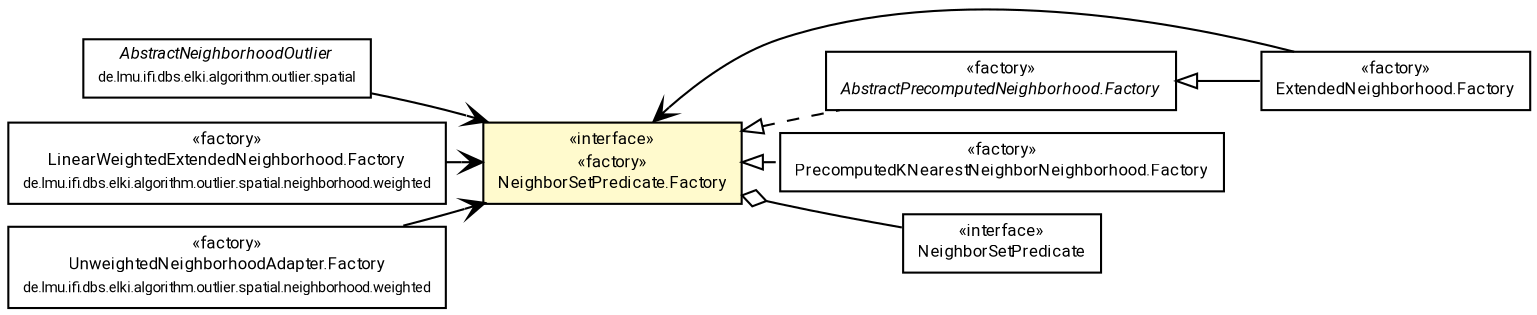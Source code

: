 #!/usr/local/bin/dot
#
# Class diagram 
# Generated by UMLGraph version R5_7_2-60-g0e99a6 (http://www.spinellis.gr/umlgraph/)
#

digraph G {
	graph [fontnames="svg"]
	edge [fontname="Roboto",fontsize=7,labelfontname="Roboto",labelfontsize=7,color="black"];
	node [fontname="Roboto",fontcolor="black",fontsize=8,shape=plaintext,margin=0,width=0,height=0];
	nodesep=0.15;
	ranksep=0.25;
	rankdir=LR;
	// de.lmu.ifi.dbs.elki.algorithm.outlier.spatial.AbstractNeighborhoodOutlier<O>
	c7320832 [label=<<table title="de.lmu.ifi.dbs.elki.algorithm.outlier.spatial.AbstractNeighborhoodOutlier" border="0" cellborder="1" cellspacing="0" cellpadding="2" href="../AbstractNeighborhoodOutlier.html" target="_parent">
		<tr><td><table border="0" cellspacing="0" cellpadding="1">
		<tr><td align="center" balign="center"> <font face="Roboto"><i>AbstractNeighborhoodOutlier</i></font> </td></tr>
		<tr><td align="center" balign="center"> <font face="Roboto" point-size="7.0">de.lmu.ifi.dbs.elki.algorithm.outlier.spatial</font> </td></tr>
		</table></td></tr>
		</table>>, URL="../AbstractNeighborhoodOutlier.html"];
	// de.lmu.ifi.dbs.elki.algorithm.outlier.spatial.neighborhood.AbstractPrecomputedNeighborhood.Factory<O>
	c7320839 [label=<<table title="de.lmu.ifi.dbs.elki.algorithm.outlier.spatial.neighborhood.AbstractPrecomputedNeighborhood.Factory" border="0" cellborder="1" cellspacing="0" cellpadding="2" href="AbstractPrecomputedNeighborhood.Factory.html" target="_parent">
		<tr><td><table border="0" cellspacing="0" cellpadding="1">
		<tr><td align="center" balign="center"> &#171;factory&#187; </td></tr>
		<tr><td align="center" balign="center"> <font face="Roboto"><i>AbstractPrecomputedNeighborhood.Factory</i></font> </td></tr>
		</table></td></tr>
		</table>>, URL="AbstractPrecomputedNeighborhood.Factory.html"];
	// de.lmu.ifi.dbs.elki.algorithm.outlier.spatial.neighborhood.PrecomputedKNearestNeighborNeighborhood.Factory<O>
	c7320841 [label=<<table title="de.lmu.ifi.dbs.elki.algorithm.outlier.spatial.neighborhood.PrecomputedKNearestNeighborNeighborhood.Factory" border="0" cellborder="1" cellspacing="0" cellpadding="2" href="PrecomputedKNearestNeighborNeighborhood.Factory.html" target="_parent">
		<tr><td><table border="0" cellspacing="0" cellpadding="1">
		<tr><td align="center" balign="center"> &#171;factory&#187; </td></tr>
		<tr><td align="center" balign="center"> <font face="Roboto">PrecomputedKNearestNeighborNeighborhood.Factory</font> </td></tr>
		</table></td></tr>
		</table>>, URL="PrecomputedKNearestNeighborNeighborhood.Factory.html"];
	// de.lmu.ifi.dbs.elki.algorithm.outlier.spatial.neighborhood.ExtendedNeighborhood.Factory<O>
	c7320844 [label=<<table title="de.lmu.ifi.dbs.elki.algorithm.outlier.spatial.neighborhood.ExtendedNeighborhood.Factory" border="0" cellborder="1" cellspacing="0" cellpadding="2" href="ExtendedNeighborhood.Factory.html" target="_parent">
		<tr><td><table border="0" cellspacing="0" cellpadding="1">
		<tr><td align="center" balign="center"> &#171;factory&#187; </td></tr>
		<tr><td align="center" balign="center"> <font face="Roboto">ExtendedNeighborhood.Factory</font> </td></tr>
		</table></td></tr>
		</table>>, URL="ExtendedNeighborhood.Factory.html"];
	// de.lmu.ifi.dbs.elki.algorithm.outlier.spatial.neighborhood.NeighborSetPredicate
	c7320846 [label=<<table title="de.lmu.ifi.dbs.elki.algorithm.outlier.spatial.neighborhood.NeighborSetPredicate" border="0" cellborder="1" cellspacing="0" cellpadding="2" href="NeighborSetPredicate.html" target="_parent">
		<tr><td><table border="0" cellspacing="0" cellpadding="1">
		<tr><td align="center" balign="center"> &#171;interface&#187; </td></tr>
		<tr><td align="center" balign="center"> <font face="Roboto">NeighborSetPredicate</font> </td></tr>
		</table></td></tr>
		</table>>, URL="NeighborSetPredicate.html"];
	// de.lmu.ifi.dbs.elki.algorithm.outlier.spatial.neighborhood.NeighborSetPredicate.Factory<O>
	c7320847 [label=<<table title="de.lmu.ifi.dbs.elki.algorithm.outlier.spatial.neighborhood.NeighborSetPredicate.Factory" border="0" cellborder="1" cellspacing="0" cellpadding="2" bgcolor="lemonChiffon" href="NeighborSetPredicate.Factory.html" target="_parent">
		<tr><td><table border="0" cellspacing="0" cellpadding="1">
		<tr><td align="center" balign="center"> &#171;interface&#187; </td></tr>
		<tr><td align="center" balign="center"> &#171;factory&#187; </td></tr>
		<tr><td align="center" balign="center"> <font face="Roboto">NeighborSetPredicate.Factory</font> </td></tr>
		</table></td></tr>
		</table>>, URL="NeighborSetPredicate.Factory.html"];
	// de.lmu.ifi.dbs.elki.algorithm.outlier.spatial.neighborhood.weighted.LinearWeightedExtendedNeighborhood.Factory<O>
	c7320852 [label=<<table title="de.lmu.ifi.dbs.elki.algorithm.outlier.spatial.neighborhood.weighted.LinearWeightedExtendedNeighborhood.Factory" border="0" cellborder="1" cellspacing="0" cellpadding="2" href="weighted/LinearWeightedExtendedNeighborhood.Factory.html" target="_parent">
		<tr><td><table border="0" cellspacing="0" cellpadding="1">
		<tr><td align="center" balign="center"> &#171;factory&#187; </td></tr>
		<tr><td align="center" balign="center"> <font face="Roboto">LinearWeightedExtendedNeighborhood.Factory</font> </td></tr>
		<tr><td align="center" balign="center"> <font face="Roboto" point-size="7.0">de.lmu.ifi.dbs.elki.algorithm.outlier.spatial.neighborhood.weighted</font> </td></tr>
		</table></td></tr>
		</table>>, URL="weighted/LinearWeightedExtendedNeighborhood.Factory.html"];
	// de.lmu.ifi.dbs.elki.algorithm.outlier.spatial.neighborhood.weighted.UnweightedNeighborhoodAdapter.Factory<O>
	c7320855 [label=<<table title="de.lmu.ifi.dbs.elki.algorithm.outlier.spatial.neighborhood.weighted.UnweightedNeighborhoodAdapter.Factory" border="0" cellborder="1" cellspacing="0" cellpadding="2" href="weighted/UnweightedNeighborhoodAdapter.Factory.html" target="_parent">
		<tr><td><table border="0" cellspacing="0" cellpadding="1">
		<tr><td align="center" balign="center"> &#171;factory&#187; </td></tr>
		<tr><td align="center" balign="center"> <font face="Roboto">UnweightedNeighborhoodAdapter.Factory</font> </td></tr>
		<tr><td align="center" balign="center"> <font face="Roboto" point-size="7.0">de.lmu.ifi.dbs.elki.algorithm.outlier.spatial.neighborhood.weighted</font> </td></tr>
		</table></td></tr>
		</table>>, URL="weighted/UnweightedNeighborhoodAdapter.Factory.html"];
	// de.lmu.ifi.dbs.elki.algorithm.outlier.spatial.neighborhood.AbstractPrecomputedNeighborhood.Factory<O> implements de.lmu.ifi.dbs.elki.algorithm.outlier.spatial.neighborhood.NeighborSetPredicate.Factory<O>
	c7320847 -> c7320839 [arrowtail=empty,style=dashed,dir=back,weight=9];
	// de.lmu.ifi.dbs.elki.algorithm.outlier.spatial.neighborhood.PrecomputedKNearestNeighborNeighborhood.Factory<O> implements de.lmu.ifi.dbs.elki.algorithm.outlier.spatial.neighborhood.NeighborSetPredicate.Factory<O>
	c7320847 -> c7320841 [arrowtail=empty,style=dashed,dir=back,weight=9];
	// de.lmu.ifi.dbs.elki.algorithm.outlier.spatial.neighborhood.ExtendedNeighborhood.Factory<O> extends de.lmu.ifi.dbs.elki.algorithm.outlier.spatial.neighborhood.AbstractPrecomputedNeighborhood.Factory<O>
	c7320839 -> c7320844 [arrowtail=empty,dir=back,weight=10];
	// de.lmu.ifi.dbs.elki.algorithm.outlier.spatial.neighborhood.NeighborSetPredicate.Factory<O> has de.lmu.ifi.dbs.elki.algorithm.outlier.spatial.neighborhood.NeighborSetPredicate
	c7320847 -> c7320846 [arrowhead=none,arrowtail=ediamond,dir=back,weight=4];
	// de.lmu.ifi.dbs.elki.algorithm.outlier.spatial.AbstractNeighborhoodOutlier<O> navassoc de.lmu.ifi.dbs.elki.algorithm.outlier.spatial.neighborhood.NeighborSetPredicate.Factory<O>
	c7320832 -> c7320847 [arrowhead=open,weight=1];
	// de.lmu.ifi.dbs.elki.algorithm.outlier.spatial.neighborhood.ExtendedNeighborhood.Factory<O> navassoc de.lmu.ifi.dbs.elki.algorithm.outlier.spatial.neighborhood.NeighborSetPredicate.Factory<O>
	c7320844 -> c7320847 [arrowhead=open,weight=1];
	// de.lmu.ifi.dbs.elki.algorithm.outlier.spatial.neighborhood.weighted.LinearWeightedExtendedNeighborhood.Factory<O> navassoc de.lmu.ifi.dbs.elki.algorithm.outlier.spatial.neighborhood.NeighborSetPredicate.Factory<O>
	c7320852 -> c7320847 [arrowhead=open,weight=1];
	// de.lmu.ifi.dbs.elki.algorithm.outlier.spatial.neighborhood.weighted.UnweightedNeighborhoodAdapter.Factory<O> navassoc de.lmu.ifi.dbs.elki.algorithm.outlier.spatial.neighborhood.NeighborSetPredicate.Factory<O>
	c7320855 -> c7320847 [arrowhead=open,weight=1];
}

